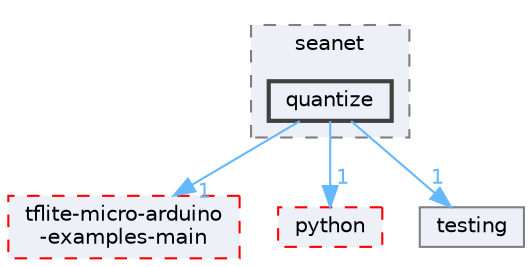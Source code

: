 digraph "Arduino/GetStartedWithMachineLearningOnArduino/tflite-micro-main/tensorflow/lite/micro/integration_tests/seanet/quantize"
{
 // LATEX_PDF_SIZE
  bgcolor="transparent";
  edge [fontname=Helvetica,fontsize=10,labelfontname=Helvetica,labelfontsize=10];
  node [fontname=Helvetica,fontsize=10,shape=box,height=0.2,width=0.4];
  compound=true
  subgraph clusterdir_c2a8424ad1b2692772d6be1ab7d91175 {
    graph [ bgcolor="#edf0f7", pencolor="grey50", label="seanet", fontname=Helvetica,fontsize=10 style="filled,dashed", URL="dir_c2a8424ad1b2692772d6be1ab7d91175.html",tooltip=""]
  dir_f9a3b84f2aa94cc2fe8e1f2b5c092727 [label="quantize", fillcolor="#edf0f7", color="grey25", style="filled,bold", URL="dir_f9a3b84f2aa94cc2fe8e1f2b5c092727.html",tooltip=""];
  }
  dir_0d2ed21f8b79a9b0d8abfa821a489de0 [label="tflite-micro-arduino\l-examples-main", fillcolor="#edf0f7", color="red", style="filled,dashed", URL="dir_0d2ed21f8b79a9b0d8abfa821a489de0.html",tooltip=""];
  dir_1b776bd1e52f39eb838df75cc6a7644c [label="python", fillcolor="#edf0f7", color="red", style="filled,dashed", URL="dir_1b776bd1e52f39eb838df75cc6a7644c.html",tooltip=""];
  dir_470971d43bc71e7f55bec04deac8e7a7 [label="testing", fillcolor="#edf0f7", color="grey50", style="filled", URL="dir_470971d43bc71e7f55bec04deac8e7a7.html",tooltip=""];
  dir_f9a3b84f2aa94cc2fe8e1f2b5c092727->dir_0d2ed21f8b79a9b0d8abfa821a489de0 [headlabel="1", labeldistance=1.5 headhref="dir_000257_000335.html" href="dir_000257_000335.html" color="steelblue1" fontcolor="steelblue1"];
  dir_f9a3b84f2aa94cc2fe8e1f2b5c092727->dir_1b776bd1e52f39eb838df75cc6a7644c [headlabel="1", labeldistance=1.5 headhref="dir_000257_000251.html" href="dir_000257_000251.html" color="steelblue1" fontcolor="steelblue1"];
  dir_f9a3b84f2aa94cc2fe8e1f2b5c092727->dir_470971d43bc71e7f55bec04deac8e7a7 [headlabel="1", labeldistance=1.5 headhref="dir_000257_000328.html" href="dir_000257_000328.html" color="steelblue1" fontcolor="steelblue1"];
}
